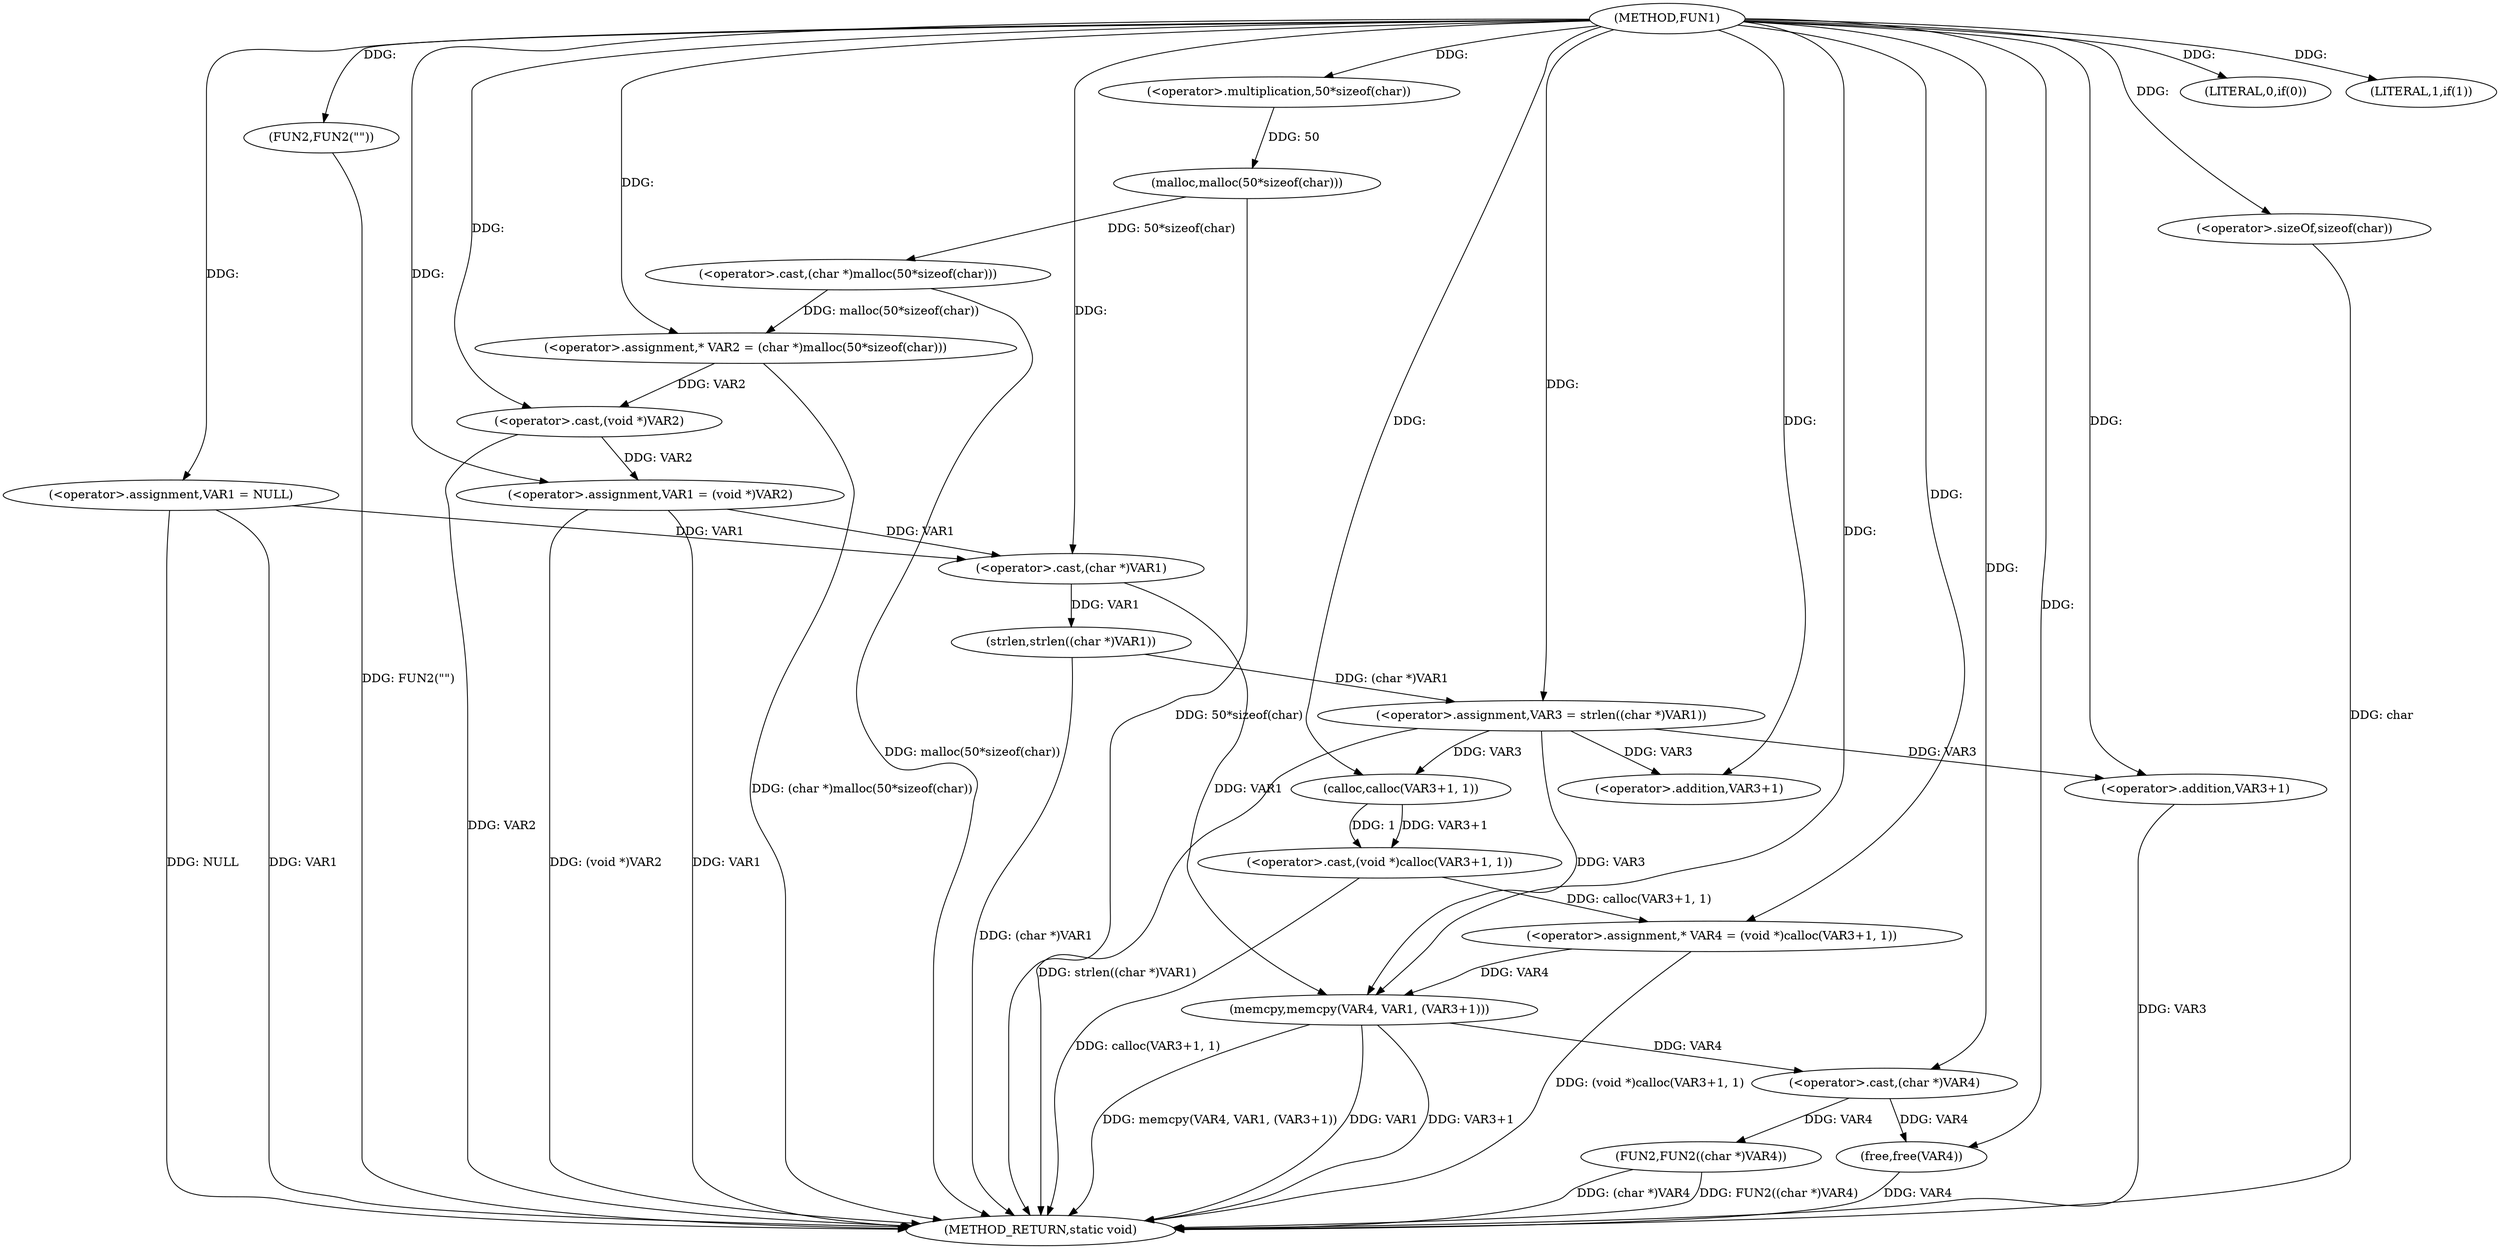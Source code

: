 digraph FUN1 {  
"1000100" [label = "(METHOD,FUN1)" ]
"1000162" [label = "(METHOD_RETURN,static void)" ]
"1000103" [label = "(<operator>.assignment,VAR1 = NULL)" ]
"1000107" [label = "(LITERAL,0,if(0))" ]
"1000109" [label = "(FUN2,FUN2(\"\"))" ]
"1000115" [label = "(<operator>.assignment,* VAR2 = (char *)malloc(50*sizeof(char)))" ]
"1000117" [label = "(<operator>.cast,(char *)malloc(50*sizeof(char)))" ]
"1000119" [label = "(malloc,malloc(50*sizeof(char)))" ]
"1000120" [label = "(<operator>.multiplication,50*sizeof(char))" ]
"1000122" [label = "(<operator>.sizeOf,sizeof(char))" ]
"1000124" [label = "(<operator>.assignment,VAR1 = (void *)VAR2)" ]
"1000126" [label = "(<operator>.cast,(void *)VAR2)" ]
"1000130" [label = "(LITERAL,1,if(1))" ]
"1000134" [label = "(<operator>.assignment,VAR3 = strlen((char *)VAR1))" ]
"1000136" [label = "(strlen,strlen((char *)VAR1))" ]
"1000137" [label = "(<operator>.cast,(char *)VAR1)" ]
"1000141" [label = "(<operator>.assignment,* VAR4 = (void *)calloc(VAR3+1, 1))" ]
"1000143" [label = "(<operator>.cast,(void *)calloc(VAR3+1, 1))" ]
"1000145" [label = "(calloc,calloc(VAR3+1, 1))" ]
"1000146" [label = "(<operator>.addition,VAR3+1)" ]
"1000150" [label = "(memcpy,memcpy(VAR4, VAR1, (VAR3+1)))" ]
"1000153" [label = "(<operator>.addition,VAR3+1)" ]
"1000156" [label = "(FUN2,FUN2((char *)VAR4))" ]
"1000157" [label = "(<operator>.cast,(char *)VAR4)" ]
"1000160" [label = "(free,free(VAR4))" ]
  "1000115" -> "1000162"  [ label = "DDG: (char *)malloc(50*sizeof(char))"] 
  "1000124" -> "1000162"  [ label = "DDG: (void *)VAR2"] 
  "1000124" -> "1000162"  [ label = "DDG: VAR1"] 
  "1000156" -> "1000162"  [ label = "DDG: (char *)VAR4"] 
  "1000103" -> "1000162"  [ label = "DDG: VAR1"] 
  "1000103" -> "1000162"  [ label = "DDG: NULL"] 
  "1000150" -> "1000162"  [ label = "DDG: VAR1"] 
  "1000150" -> "1000162"  [ label = "DDG: VAR3+1"] 
  "1000153" -> "1000162"  [ label = "DDG: VAR3"] 
  "1000119" -> "1000162"  [ label = "DDG: 50*sizeof(char)"] 
  "1000150" -> "1000162"  [ label = "DDG: memcpy(VAR4, VAR1, (VAR3+1))"] 
  "1000117" -> "1000162"  [ label = "DDG: malloc(50*sizeof(char))"] 
  "1000160" -> "1000162"  [ label = "DDG: VAR4"] 
  "1000122" -> "1000162"  [ label = "DDG: char"] 
  "1000141" -> "1000162"  [ label = "DDG: (void *)calloc(VAR3+1, 1)"] 
  "1000134" -> "1000162"  [ label = "DDG: strlen((char *)VAR1)"] 
  "1000143" -> "1000162"  [ label = "DDG: calloc(VAR3+1, 1)"] 
  "1000126" -> "1000162"  [ label = "DDG: VAR2"] 
  "1000156" -> "1000162"  [ label = "DDG: FUN2((char *)VAR4)"] 
  "1000136" -> "1000162"  [ label = "DDG: (char *)VAR1"] 
  "1000109" -> "1000162"  [ label = "DDG: FUN2(\"\")"] 
  "1000100" -> "1000103"  [ label = "DDG: "] 
  "1000100" -> "1000107"  [ label = "DDG: "] 
  "1000100" -> "1000109"  [ label = "DDG: "] 
  "1000117" -> "1000115"  [ label = "DDG: malloc(50*sizeof(char))"] 
  "1000100" -> "1000115"  [ label = "DDG: "] 
  "1000119" -> "1000117"  [ label = "DDG: 50*sizeof(char)"] 
  "1000120" -> "1000119"  [ label = "DDG: 50"] 
  "1000100" -> "1000120"  [ label = "DDG: "] 
  "1000100" -> "1000122"  [ label = "DDG: "] 
  "1000126" -> "1000124"  [ label = "DDG: VAR2"] 
  "1000100" -> "1000124"  [ label = "DDG: "] 
  "1000115" -> "1000126"  [ label = "DDG: VAR2"] 
  "1000100" -> "1000126"  [ label = "DDG: "] 
  "1000100" -> "1000130"  [ label = "DDG: "] 
  "1000136" -> "1000134"  [ label = "DDG: (char *)VAR1"] 
  "1000100" -> "1000134"  [ label = "DDG: "] 
  "1000137" -> "1000136"  [ label = "DDG: VAR1"] 
  "1000124" -> "1000137"  [ label = "DDG: VAR1"] 
  "1000103" -> "1000137"  [ label = "DDG: VAR1"] 
  "1000100" -> "1000137"  [ label = "DDG: "] 
  "1000143" -> "1000141"  [ label = "DDG: calloc(VAR3+1, 1)"] 
  "1000100" -> "1000141"  [ label = "DDG: "] 
  "1000145" -> "1000143"  [ label = "DDG: VAR3+1"] 
  "1000145" -> "1000143"  [ label = "DDG: 1"] 
  "1000134" -> "1000145"  [ label = "DDG: VAR3"] 
  "1000100" -> "1000145"  [ label = "DDG: "] 
  "1000134" -> "1000146"  [ label = "DDG: VAR3"] 
  "1000100" -> "1000146"  [ label = "DDG: "] 
  "1000141" -> "1000150"  [ label = "DDG: VAR4"] 
  "1000100" -> "1000150"  [ label = "DDG: "] 
  "1000137" -> "1000150"  [ label = "DDG: VAR1"] 
  "1000134" -> "1000150"  [ label = "DDG: VAR3"] 
  "1000100" -> "1000153"  [ label = "DDG: "] 
  "1000134" -> "1000153"  [ label = "DDG: VAR3"] 
  "1000157" -> "1000156"  [ label = "DDG: VAR4"] 
  "1000150" -> "1000157"  [ label = "DDG: VAR4"] 
  "1000100" -> "1000157"  [ label = "DDG: "] 
  "1000157" -> "1000160"  [ label = "DDG: VAR4"] 
  "1000100" -> "1000160"  [ label = "DDG: "] 
}
